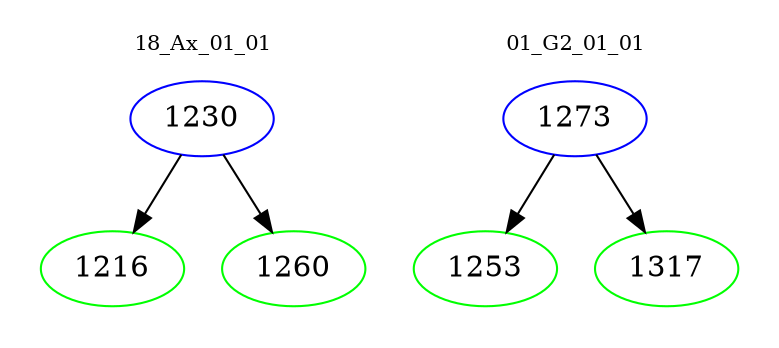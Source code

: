 digraph{
subgraph cluster_0 {
color = white
label = "18_Ax_01_01";
fontsize=10;
T0_1230 [label="1230", color="blue"]
T0_1230 -> T0_1216 [color="black"]
T0_1216 [label="1216", color="green"]
T0_1230 -> T0_1260 [color="black"]
T0_1260 [label="1260", color="green"]
}
subgraph cluster_1 {
color = white
label = "01_G2_01_01";
fontsize=10;
T1_1273 [label="1273", color="blue"]
T1_1273 -> T1_1253 [color="black"]
T1_1253 [label="1253", color="green"]
T1_1273 -> T1_1317 [color="black"]
T1_1317 [label="1317", color="green"]
}
}
